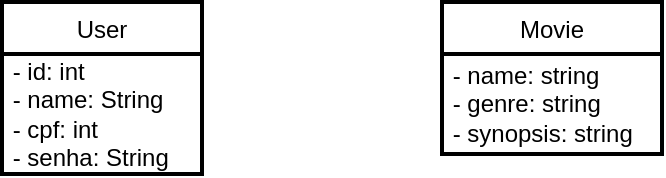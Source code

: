 <mxfile>
    <diagram id="JAQaUBbTIMKV8XyVQoZV" name="Página-1">
        <mxGraphModel dx="453" dy="183" grid="1" gridSize="10" guides="1" tooltips="1" connect="1" arrows="1" fold="1" page="1" pageScale="1" pageWidth="827" pageHeight="1169" math="0" shadow="0">
            <root>
                <mxCell id="0"/>
                <mxCell id="1" parent="0"/>
                <mxCell id="3" value="User" style="swimlane;fontStyle=0;childLayout=stackLayout;horizontal=1;startSize=26;fillColor=none;horizontalStack=0;resizeParent=1;resizeParentMax=0;resizeLast=0;collapsible=1;marginBottom=0;strokeWidth=2;" parent="1" vertex="1">
                    <mxGeometry x="10" y="10" width="100" height="86" as="geometry"/>
                </mxCell>
                <mxCell id="10" value="&lt;div&gt;&lt;font style=&quot;font-size: 12px&quot;&gt;&amp;nbsp;- id: int&lt;br&gt;&lt;/font&gt;&lt;/div&gt;&lt;div&gt;&lt;font style=&quot;font-size: 12px&quot;&gt;&amp;nbsp;- name: String&lt;/font&gt;&lt;/div&gt;&lt;div&gt;&lt;font style=&quot;font-size: 12px&quot;&gt;&amp;nbsp;- cpf: int&lt;/font&gt;&lt;/div&gt;&lt;div&gt;&lt;font style=&quot;font-size: 12px&quot;&gt;&amp;nbsp;- senha: String&lt;/font&gt;&lt;/div&gt;" style="text;html=1;align=left;verticalAlign=middle;resizable=0;points=[];autosize=1;strokeColor=none;fillColor=none;strokeWidth=2;" parent="3" vertex="1">
                    <mxGeometry y="26" width="100" height="60" as="geometry"/>
                </mxCell>
                <mxCell id="36" value="Movie" style="swimlane;fontStyle=0;childLayout=stackLayout;horizontal=1;startSize=26;fillColor=none;horizontalStack=0;resizeParent=1;resizeParentMax=0;resizeLast=0;collapsible=1;marginBottom=0;strokeWidth=2;" vertex="1" parent="1">
                    <mxGeometry x="230" y="10" width="110" height="76" as="geometry"/>
                </mxCell>
                <mxCell id="37" value="&lt;div&gt;&lt;font style=&quot;font-size: 12px&quot;&gt;&amp;nbsp;- name: string&lt;/font&gt;&lt;/div&gt;&lt;div&gt;&lt;font style=&quot;font-size: 12px&quot;&gt;&lt;span&gt;&amp;nbsp;- genre: string&lt;/span&gt;&lt;br&gt;&lt;/font&gt;&lt;/div&gt;&lt;div&gt;&lt;font style=&quot;font-size: 12px&quot;&gt;&amp;nbsp;- synopsis: string&lt;/font&gt;&lt;/div&gt;" style="text;html=1;align=left;verticalAlign=middle;resizable=0;points=[];autosize=1;strokeColor=none;fillColor=none;strokeWidth=2;" vertex="1" parent="36">
                    <mxGeometry y="26" width="110" height="50" as="geometry"/>
                </mxCell>
            </root>
        </mxGraphModel>
    </diagram>
</mxfile>